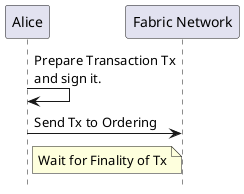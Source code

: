 @startuml
'- force wrapping of longer text
'skinparam wrapWidth 400
!pragma teoz true
hide footbox

participant "Alice" as Alice
participant "Fabric Network" as Orderer

Alice -> Alice: Prepare Transaction Tx\nand sign it.
Alice -> Orderer: Send Tx to Ordering
note right of Alice: Wait for Finality of Tx
@enduml